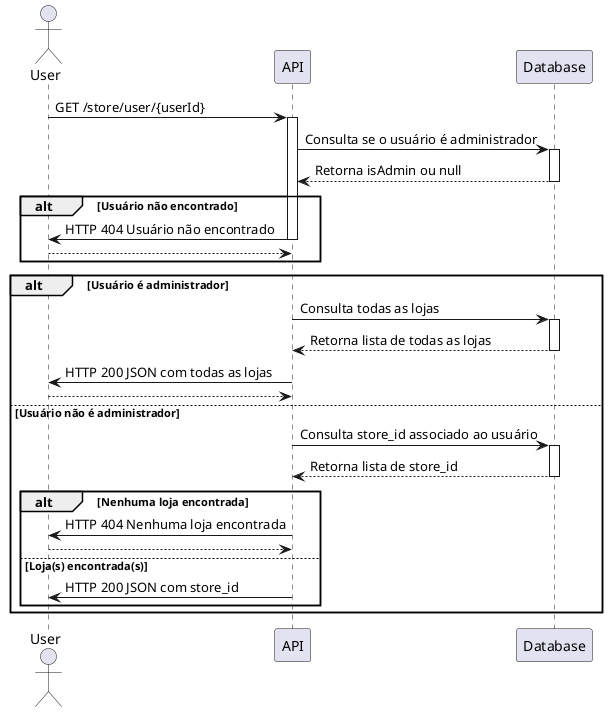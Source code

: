 @startuml

actor User
participant "API" as API
participant "Database" as DB

User -> API: GET /store/user/{userId}
activate API

API -> DB: Consulta se o usuário é administrador
activate DB
DB --> API: Retorna isAdmin ou null

deactivate DB

alt Usuário não encontrado
    API -> User: HTTP 404 Usuário não encontrado
    deactivate API
    return
end

alt Usuário é administrador
    API -> DB: Consulta todas as lojas
    activate DB
    DB --> API: Retorna lista de todas as lojas
    deactivate DB
    API -> User: HTTP 200 JSON com todas as lojas
    deactivate API
    return
else Usuário não é administrador
    API -> DB: Consulta store_id associado ao usuário
    activate DB
    DB --> API: Retorna lista de store_id
    deactivate DB

    alt Nenhuma loja encontrada
        API -> User: HTTP 404 Nenhuma loja encontrada
        deactivate API
        return
    else Loja(s) encontrada(s)
        API -> User: HTTP 200 JSON com store_id
    end
end

deactivate API

@enduml
